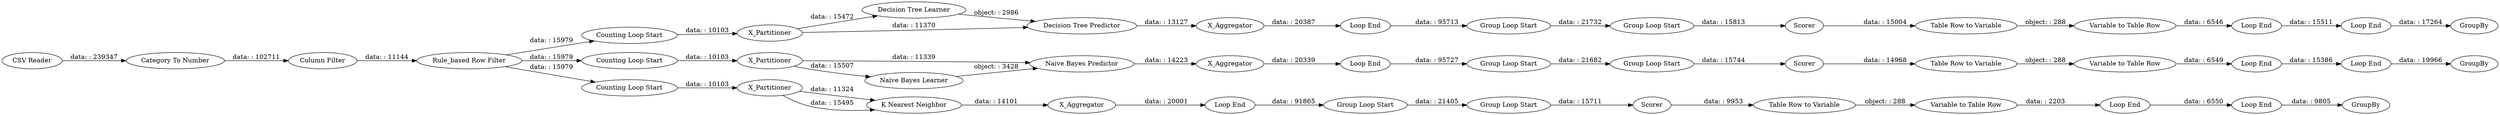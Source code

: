digraph {
	"8730518563673612044_21" [label="Group Loop Start"]
	"8730518563673612044_32" [label="Variable to Table Row"]
	"8730518563673612044_34" [label="Loop End"]
	"8730518563673612044_2" [label="Counting Loop Start"]
	"8730518563673612044_36" [label="Loop End"]
	"8730518563673612044_31" [label="Variable to Table Row"]
	"8730518563673612044_35" [label="Loop End"]
	"8730518563673612044_22" [label="Group Loop Start"]
	"8730518563673612044_17" [label="Loop End"]
	"8730518563673612044_10" [label="K Nearest Neighbor"]
	"8730518563673612044_6" [label=X_Partitioner]
	"8730518563673612044_45" [label="Loop End"]
	"8730518563673612044_40" [label="Category To Number"]
	"8730518563673612044_20" [label="Group Loop Start"]
	"8730518563673612044_33" [label="Variable to Table Row"]
	"8730518563673612044_3" [label="Counting Loop Start"]
	"8730518563673612044_41" [label="Column Filter"]
	"8730518563673612044_38" [label=GroupBy]
	"8730518563673612044_25" [label=Scorer]
	"8730518563673612044_23" [label="Group Loop Start"]
	"8730518563673612044_4" [label="Counting Loop Start"]
	"8730518563673612044_13" [label=X_Aggregator]
	"8730518563673612044_24" [label="Group Loop Start"]
	"8730518563673612044_26" [label=Scorer]
	"8730518563673612044_29" [label="Table Row to Variable"]
	"8730518563673612044_30" [label="Table Row to Variable"]
	"8730518563673612044_39" [label=GroupBy]
	"8730518563673612044_16" [label="Loop End"]
	"8730518563673612044_44" [label="Loop End"]
	"8730518563673612044_14" [label=X_Aggregator]
	"8730518563673612044_19" [label="Group Loop Start"]
	"8730518563673612044_5" [label=X_Partitioner]
	"8730518563673612044_11" [label="Naive Bayes Predictor"]
	"8730518563673612044_8" [label="Decision Tree Learner"]
	"8730518563673612044_15" [label=X_Aggregator]
	"8730518563673612044_27" [label=Scorer]
	"8730518563673612044_7" [label=X_Partitioner]
	"8730518563673612044_12" [label="Decision Tree Predictor"]
	"8730518563673612044_1" [label="CSV Reader"]
	"8730518563673612044_42" [label="Rule_based Row Filter"]
	"8730518563673612044_28" [label="Table Row to Variable"]
	"8730518563673612044_37" [label=GroupBy]
	"8730518563673612044_18" [label="Loop End"]
	"8730518563673612044_43" [label="Loop End"]
	"8730518563673612044_9" [label="Naive Bayes Learner"]
	"8730518563673612044_40" -> "8730518563673612044_41" [label="data: : 102711"]
	"8730518563673612044_34" -> "8730518563673612044_43" [label="data: : 15511"]
	"8730518563673612044_41" -> "8730518563673612044_42" [label="data: : 11144"]
	"8730518563673612044_20" -> "8730518563673612044_23" [label="data: : 21682"]
	"8730518563673612044_21" -> "8730518563673612044_24" [label="data: : 21405"]
	"8730518563673612044_19" -> "8730518563673612044_22" [label="data: : 21732"]
	"8730518563673612044_28" -> "8730518563673612044_33" [label="object: : 288"]
	"8730518563673612044_23" -> "8730518563673612044_26" [label="data: : 15744"]
	"8730518563673612044_31" -> "8730518563673612044_36" [label="data: : 2203"]
	"8730518563673612044_42" -> "8730518563673612044_4" [label="data: : 15979"]
	"8730518563673612044_16" -> "8730518563673612044_19" [label="data: : 95713"]
	"8730518563673612044_5" -> "8730518563673612044_12" [label="data: : 11370"]
	"8730518563673612044_12" -> "8730518563673612044_13" [label="data: : 13127"]
	"8730518563673612044_22" -> "8730518563673612044_25" [label="data: : 15813"]
	"8730518563673612044_11" -> "8730518563673612044_14" [label="data: : 14223"]
	"8730518563673612044_45" -> "8730518563673612044_39" [label="data: : 9805"]
	"8730518563673612044_42" -> "8730518563673612044_3" [label="data: : 15979"]
	"8730518563673612044_9" -> "8730518563673612044_11" [label="object: : 3428"]
	"8730518563673612044_33" -> "8730518563673612044_34" [label="data: : 6546"]
	"8730518563673612044_6" -> "8730518563673612044_11" [label="data: : 11339"]
	"8730518563673612044_13" -> "8730518563673612044_16" [label="data: : 20387"]
	"8730518563673612044_26" -> "8730518563673612044_29" [label="data: : 14968"]
	"8730518563673612044_10" -> "8730518563673612044_15" [label="data: : 14101"]
	"8730518563673612044_35" -> "8730518563673612044_44" [label="data: : 15386"]
	"8730518563673612044_36" -> "8730518563673612044_45" [label="data: : 6550"]
	"8730518563673612044_14" -> "8730518563673612044_17" [label="data: : 20339"]
	"8730518563673612044_15" -> "8730518563673612044_18" [label="data: : 20001"]
	"8730518563673612044_2" -> "8730518563673612044_5" [label="data: : 10103"]
	"8730518563673612044_1" -> "8730518563673612044_40" [label="data: : 239347"]
	"8730518563673612044_25" -> "8730518563673612044_28" [label="data: : 15004"]
	"8730518563673612044_4" -> "8730518563673612044_7" [label="data: : 10103"]
	"8730518563673612044_43" -> "8730518563673612044_37" [label="data: : 17264"]
	"8730518563673612044_27" -> "8730518563673612044_30" [label="data: : 9953"]
	"8730518563673612044_24" -> "8730518563673612044_27" [label="data: : 15711"]
	"8730518563673612044_32" -> "8730518563673612044_35" [label="data: : 6549"]
	"8730518563673612044_30" -> "8730518563673612044_31" [label="object: : 288"]
	"8730518563673612044_18" -> "8730518563673612044_21" [label="data: : 91865"]
	"8730518563673612044_42" -> "8730518563673612044_2" [label="data: : 15979"]
	"8730518563673612044_3" -> "8730518563673612044_6" [label="data: : 10103"]
	"8730518563673612044_7" -> "8730518563673612044_10" [label="data: : 11324"]
	"8730518563673612044_8" -> "8730518563673612044_12" [label="object: : 2986"]
	"8730518563673612044_17" -> "8730518563673612044_20" [label="data: : 95727"]
	"8730518563673612044_5" -> "8730518563673612044_8" [label="data: : 15472"]
	"8730518563673612044_44" -> "8730518563673612044_38" [label="data: : 19966"]
	"8730518563673612044_7" -> "8730518563673612044_10" [label="data: : 15495"]
	"8730518563673612044_29" -> "8730518563673612044_32" [label="object: : 288"]
	"8730518563673612044_6" -> "8730518563673612044_9" [label="data: : 15507"]
	rankdir=LR
}
